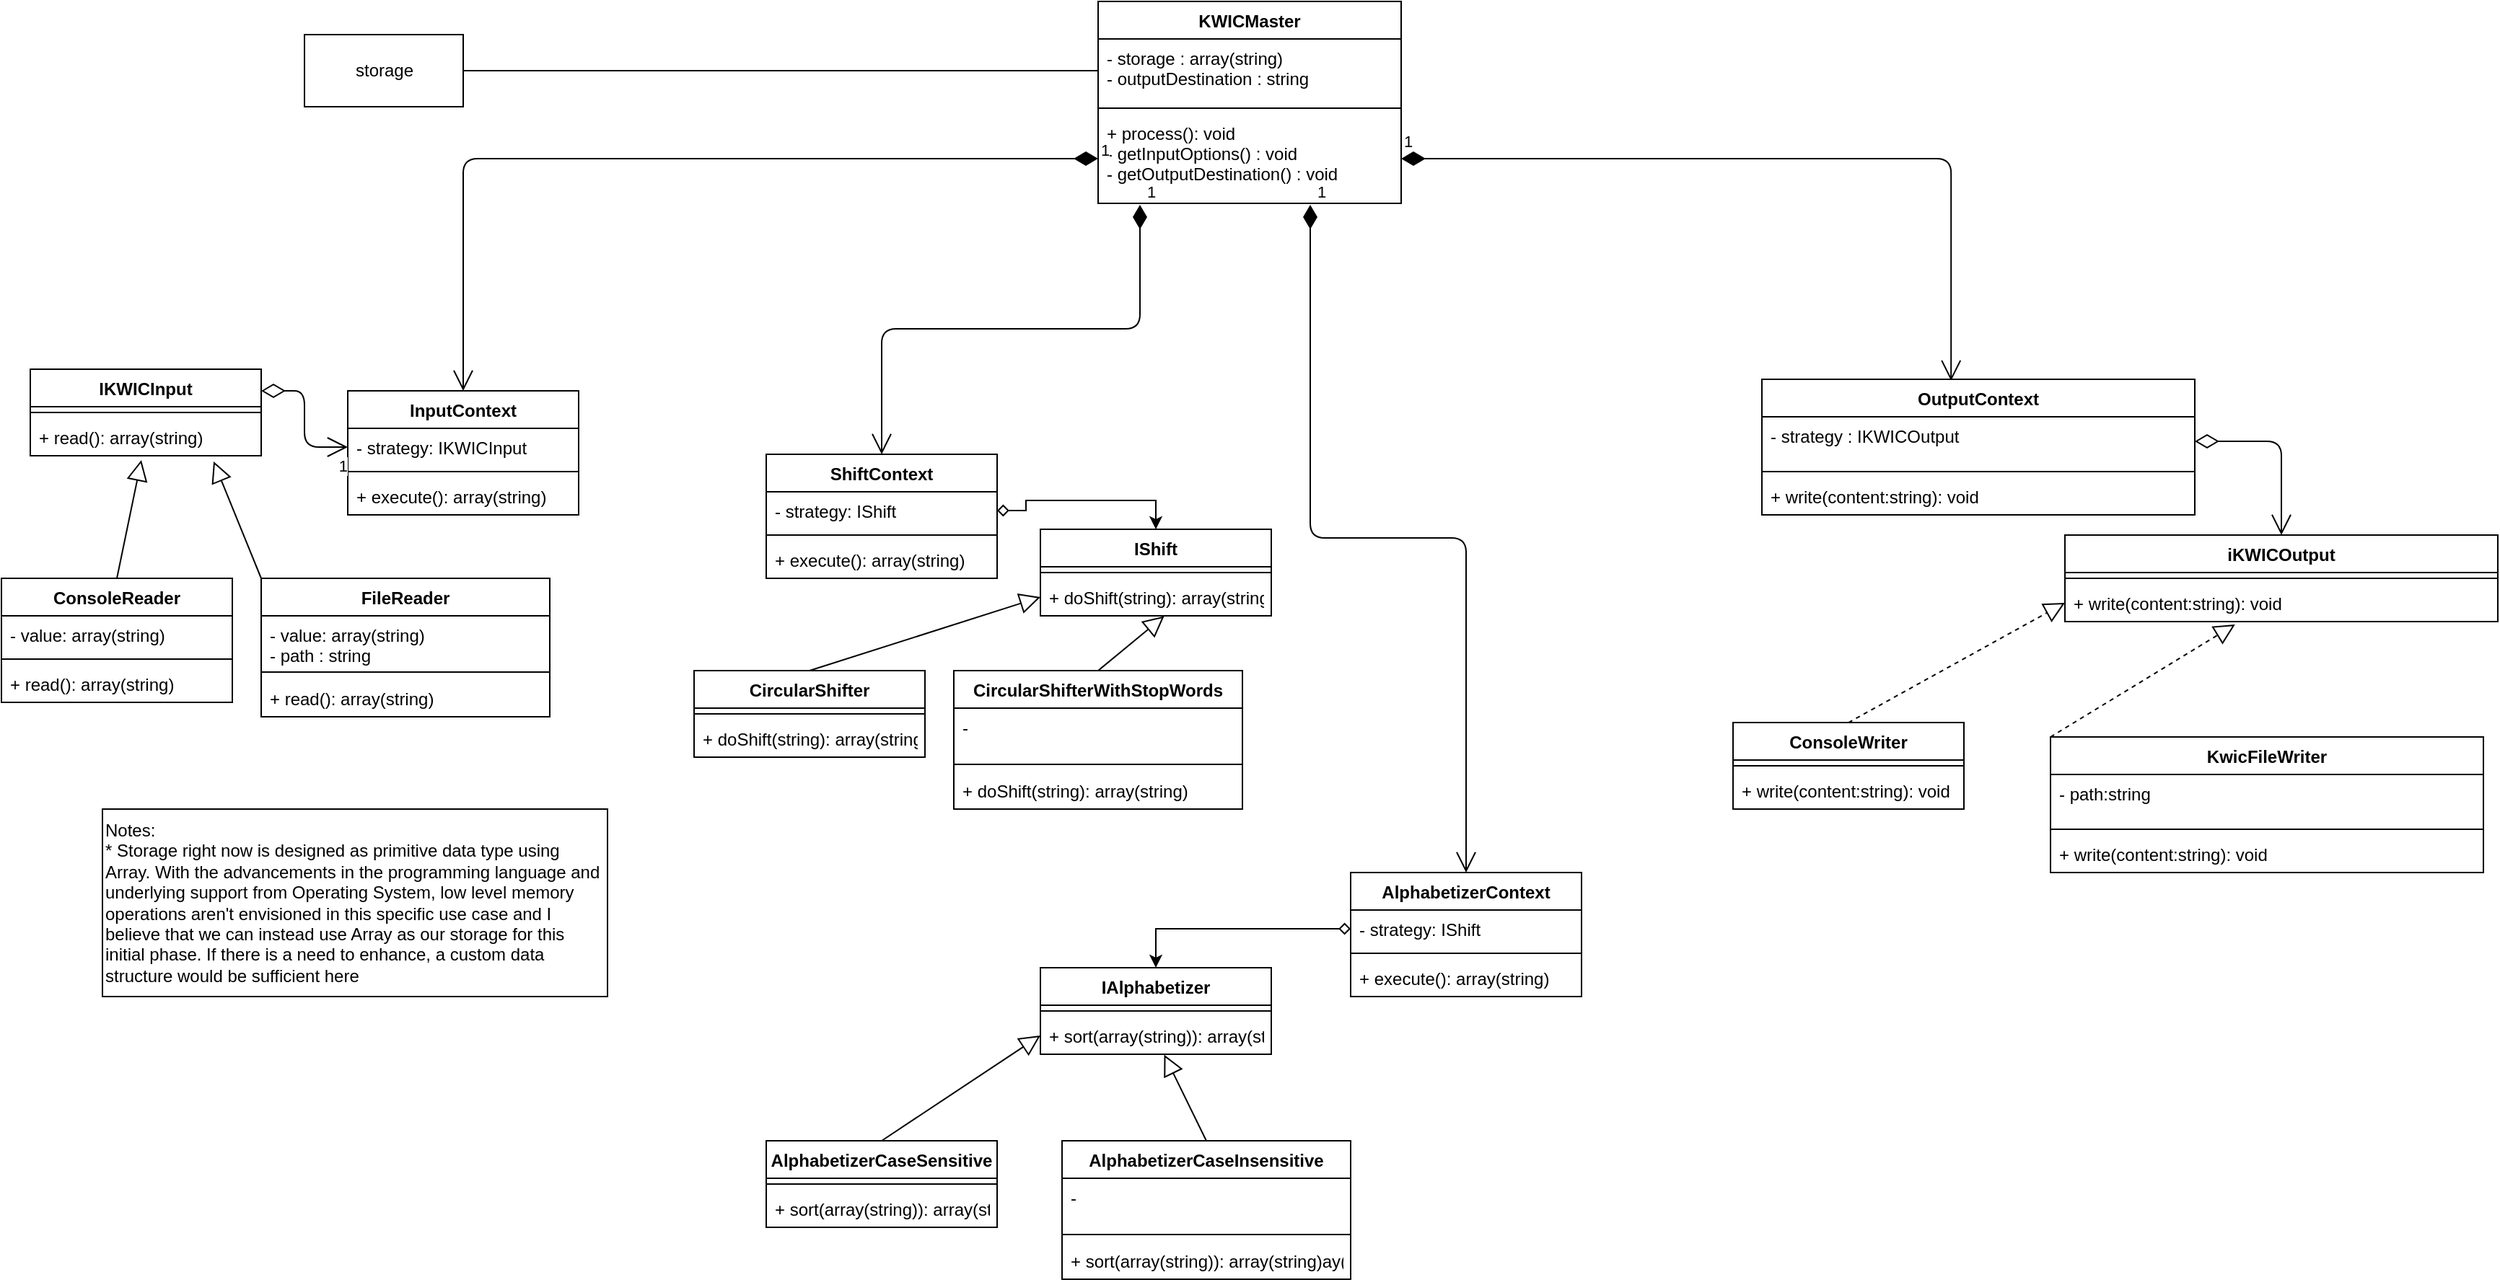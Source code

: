 <mxfile version="14.2.9" type="github">
  <diagram name="Page-1" id="929967ad-93f9-6ef4-fab6-5d389245f69c">
    <mxGraphModel dx="1409" dy="729" grid="1" gridSize="10" guides="1" tooltips="1" connect="1" arrows="1" fold="1" page="1" pageScale="1.5" pageWidth="1169" pageHeight="826" background="none" math="0" shadow="0">
      <root>
        <mxCell id="0" style=";html=1;" />
        <mxCell id="1" style=";html=1;" parent="0" />
        <mxCell id="phy_oIgyeEhYIAaXvfVB-1" value="KWICMaster" style="swimlane;fontStyle=1;align=center;verticalAlign=top;childLayout=stackLayout;horizontal=1;startSize=26;horizontalStack=0;resizeParent=1;resizeParentMax=0;resizeLast=0;collapsible=1;marginBottom=0;" parent="1" vertex="1">
          <mxGeometry x="770" y="170" width="210" height="140" as="geometry" />
        </mxCell>
        <mxCell id="phy_oIgyeEhYIAaXvfVB-2" value="- storage : array(string)&#xa;- outputDestination : string&#xa;" style="text;strokeColor=none;fillColor=none;align=left;verticalAlign=top;spacingLeft=4;spacingRight=4;overflow=hidden;rotatable=0;points=[[0,0.5],[1,0.5]];portConstraint=eastwest;" parent="phy_oIgyeEhYIAaXvfVB-1" vertex="1">
          <mxGeometry y="26" width="210" height="44" as="geometry" />
        </mxCell>
        <mxCell id="phy_oIgyeEhYIAaXvfVB-3" value="" style="line;strokeWidth=1;fillColor=none;align=left;verticalAlign=middle;spacingTop=-1;spacingLeft=3;spacingRight=3;rotatable=0;labelPosition=right;points=[];portConstraint=eastwest;" parent="phy_oIgyeEhYIAaXvfVB-1" vertex="1">
          <mxGeometry y="70" width="210" height="8" as="geometry" />
        </mxCell>
        <mxCell id="phy_oIgyeEhYIAaXvfVB-4" value="+ process(): void&#xa;- getInputOptions() : void&#xa;- getOutputDestination() : void" style="text;strokeColor=none;fillColor=none;align=left;verticalAlign=top;spacingLeft=4;spacingRight=4;overflow=hidden;rotatable=0;points=[[0,0.5],[1,0.5]];portConstraint=eastwest;" parent="phy_oIgyeEhYIAaXvfVB-1" vertex="1">
          <mxGeometry y="78" width="210" height="62" as="geometry" />
        </mxCell>
        <mxCell id="phy_oIgyeEhYIAaXvfVB-5" value="ConsoleReader" style="swimlane;fontStyle=1;align=center;verticalAlign=top;childLayout=stackLayout;horizontal=1;startSize=26;horizontalStack=0;resizeParent=1;resizeParentMax=0;resizeLast=0;collapsible=1;marginBottom=0;" parent="1" vertex="1">
          <mxGeometry x="10" y="570" width="160" height="86" as="geometry" />
        </mxCell>
        <mxCell id="phy_oIgyeEhYIAaXvfVB-6" value="- value: array(string)" style="text;strokeColor=none;fillColor=none;align=left;verticalAlign=top;spacingLeft=4;spacingRight=4;overflow=hidden;rotatable=0;points=[[0,0.5],[1,0.5]];portConstraint=eastwest;" parent="phy_oIgyeEhYIAaXvfVB-5" vertex="1">
          <mxGeometry y="26" width="160" height="26" as="geometry" />
        </mxCell>
        <mxCell id="phy_oIgyeEhYIAaXvfVB-7" value="" style="line;strokeWidth=1;fillColor=none;align=left;verticalAlign=middle;spacingTop=-1;spacingLeft=3;spacingRight=3;rotatable=0;labelPosition=right;points=[];portConstraint=eastwest;" parent="phy_oIgyeEhYIAaXvfVB-5" vertex="1">
          <mxGeometry y="52" width="160" height="8" as="geometry" />
        </mxCell>
        <mxCell id="phy_oIgyeEhYIAaXvfVB-8" value="+ read(): array(string)" style="text;strokeColor=none;fillColor=none;align=left;verticalAlign=top;spacingLeft=4;spacingRight=4;overflow=hidden;rotatable=0;points=[[0,0.5],[1,0.5]];portConstraint=eastwest;" parent="phy_oIgyeEhYIAaXvfVB-5" vertex="1">
          <mxGeometry y="60" width="160" height="26" as="geometry" />
        </mxCell>
        <mxCell id="phy_oIgyeEhYIAaXvfVB-11" value="FileReader" style="swimlane;fontStyle=1;align=center;verticalAlign=top;childLayout=stackLayout;horizontal=1;startSize=26;horizontalStack=0;resizeParent=1;resizeParentMax=0;resizeLast=0;collapsible=1;marginBottom=0;" parent="1" vertex="1">
          <mxGeometry x="190" y="570" width="200" height="96" as="geometry" />
        </mxCell>
        <mxCell id="phy_oIgyeEhYIAaXvfVB-12" value="- value: array(string)&#xa;- path : string" style="text;strokeColor=none;fillColor=none;align=left;verticalAlign=top;spacingLeft=4;spacingRight=4;overflow=hidden;rotatable=0;points=[[0,0.5],[1,0.5]];portConstraint=eastwest;" parent="phy_oIgyeEhYIAaXvfVB-11" vertex="1">
          <mxGeometry y="26" width="200" height="34" as="geometry" />
        </mxCell>
        <mxCell id="phy_oIgyeEhYIAaXvfVB-13" value="" style="line;strokeWidth=1;fillColor=none;align=left;verticalAlign=middle;spacingTop=-1;spacingLeft=3;spacingRight=3;rotatable=0;labelPosition=right;points=[];portConstraint=eastwest;" parent="phy_oIgyeEhYIAaXvfVB-11" vertex="1">
          <mxGeometry y="60" width="200" height="10" as="geometry" />
        </mxCell>
        <mxCell id="phy_oIgyeEhYIAaXvfVB-14" value="+ read(): array(string)" style="text;strokeColor=none;fillColor=none;align=left;verticalAlign=top;spacingLeft=4;spacingRight=4;overflow=hidden;rotatable=0;points=[[0,0.5],[1,0.5]];portConstraint=eastwest;" parent="phy_oIgyeEhYIAaXvfVB-11" vertex="1">
          <mxGeometry y="70" width="200" height="26" as="geometry" />
        </mxCell>
        <mxCell id="phy_oIgyeEhYIAaXvfVB-15" value="ConsoleWriter" style="swimlane;fontStyle=1;align=center;verticalAlign=top;childLayout=stackLayout;horizontal=1;startSize=26;horizontalStack=0;resizeParent=1;resizeParentMax=0;resizeLast=0;collapsible=1;marginBottom=0;" parent="1" vertex="1">
          <mxGeometry x="1210" y="670" width="160" height="60" as="geometry" />
        </mxCell>
        <mxCell id="phy_oIgyeEhYIAaXvfVB-17" value="" style="line;strokeWidth=1;fillColor=none;align=left;verticalAlign=middle;spacingTop=-1;spacingLeft=3;spacingRight=3;rotatable=0;labelPosition=right;points=[];portConstraint=eastwest;" parent="phy_oIgyeEhYIAaXvfVB-15" vertex="1">
          <mxGeometry y="26" width="160" height="8" as="geometry" />
        </mxCell>
        <mxCell id="phy_oIgyeEhYIAaXvfVB-18" value="+ write(content:string): void" style="text;strokeColor=none;fillColor=none;align=left;verticalAlign=top;spacingLeft=4;spacingRight=4;overflow=hidden;rotatable=0;points=[[0,0.5],[1,0.5]];portConstraint=eastwest;" parent="phy_oIgyeEhYIAaXvfVB-15" vertex="1">
          <mxGeometry y="34" width="160" height="26" as="geometry" />
        </mxCell>
        <mxCell id="phy_oIgyeEhYIAaXvfVB-19" value="KwicFileWriter" style="swimlane;fontStyle=1;align=center;verticalAlign=top;childLayout=stackLayout;horizontal=1;startSize=26;horizontalStack=0;resizeParent=1;resizeParentMax=0;resizeLast=0;collapsible=1;marginBottom=0;" parent="1" vertex="1">
          <mxGeometry x="1430" y="680" width="300" height="94" as="geometry" />
        </mxCell>
        <mxCell id="phy_oIgyeEhYIAaXvfVB-20" value="- path:string" style="text;strokeColor=none;fillColor=none;align=left;verticalAlign=top;spacingLeft=4;spacingRight=4;overflow=hidden;rotatable=0;points=[[0,0.5],[1,0.5]];portConstraint=eastwest;" parent="phy_oIgyeEhYIAaXvfVB-19" vertex="1">
          <mxGeometry y="26" width="300" height="34" as="geometry" />
        </mxCell>
        <mxCell id="phy_oIgyeEhYIAaXvfVB-21" value="" style="line;strokeWidth=1;fillColor=none;align=left;verticalAlign=middle;spacingTop=-1;spacingLeft=3;spacingRight=3;rotatable=0;labelPosition=right;points=[];portConstraint=eastwest;" parent="phy_oIgyeEhYIAaXvfVB-19" vertex="1">
          <mxGeometry y="60" width="300" height="8" as="geometry" />
        </mxCell>
        <mxCell id="phy_oIgyeEhYIAaXvfVB-22" value="+ write(content:string): void" style="text;strokeColor=none;fillColor=none;align=left;verticalAlign=top;spacingLeft=4;spacingRight=4;overflow=hidden;rotatable=0;points=[[0,0.5],[1,0.5]];portConstraint=eastwest;" parent="phy_oIgyeEhYIAaXvfVB-19" vertex="1">
          <mxGeometry y="68" width="300" height="26" as="geometry" />
        </mxCell>
        <mxCell id="phy_oIgyeEhYIAaXvfVB-32" value="" style="endArrow=block;endFill=0;endSize=12;html=1;exitX=0.5;exitY=0;exitDx=0;exitDy=0;entryX=0.481;entryY=1.115;entryDx=0;entryDy=0;entryPerimeter=0;" parent="1" source="phy_oIgyeEhYIAaXvfVB-5" target="8xvTotdAk9lfw0vqoSSg-4" edge="1">
          <mxGeometry width="160" relative="1" as="geometry">
            <mxPoint x="500" y="520" as="sourcePoint" />
            <mxPoint x="250" y="490" as="targetPoint" />
          </mxGeometry>
        </mxCell>
        <mxCell id="phy_oIgyeEhYIAaXvfVB-33" value="" style="endArrow=block;endFill=0;endSize=12;html=1;exitX=0;exitY=0;exitDx=0;exitDy=0;entryX=0.794;entryY=1.154;entryDx=0;entryDy=0;entryPerimeter=0;" parent="1" source="phy_oIgyeEhYIAaXvfVB-11" target="8xvTotdAk9lfw0vqoSSg-4" edge="1">
          <mxGeometry width="160" relative="1" as="geometry">
            <mxPoint x="150" y="587" as="sourcePoint" />
            <mxPoint x="430" y="490" as="targetPoint" />
          </mxGeometry>
        </mxCell>
        <mxCell id="phy_oIgyeEhYIAaXvfVB-34" value="" style="endArrow=block;dashed=1;endFill=0;endSize=12;html=1;exitX=0.5;exitY=0;exitDx=0;exitDy=0;entryX=0;entryY=0.5;entryDx=0;entryDy=0;" parent="1" source="phy_oIgyeEhYIAaXvfVB-15" target="8xvTotdAk9lfw0vqoSSg-25" edge="1">
          <mxGeometry width="160" relative="1" as="geometry">
            <mxPoint x="1310" y="557" as="sourcePoint" />
            <mxPoint x="1490" y="603" as="targetPoint" />
          </mxGeometry>
        </mxCell>
        <mxCell id="phy_oIgyeEhYIAaXvfVB-35" value="" style="endArrow=block;dashed=1;endFill=0;endSize=12;html=1;exitX=0;exitY=0;exitDx=0;exitDy=0;entryX=0.393;entryY=1.077;entryDx=0;entryDy=0;entryPerimeter=0;" parent="1" source="phy_oIgyeEhYIAaXvfVB-19" target="8xvTotdAk9lfw0vqoSSg-25" edge="1">
          <mxGeometry width="160" relative="1" as="geometry">
            <mxPoint x="1360" y="577" as="sourcePoint" />
            <mxPoint x="1650" y="603" as="targetPoint" />
          </mxGeometry>
        </mxCell>
        <mxCell id="phy_oIgyeEhYIAaXvfVB-52" value="storage" style="html=1;" parent="1" vertex="1">
          <mxGeometry x="220" y="193" width="110" height="50" as="geometry" />
        </mxCell>
        <mxCell id="phy_oIgyeEhYIAaXvfVB-53" value="" style="endArrow=none;html=1;edgeStyle=orthogonalEdgeStyle;entryX=0;entryY=0.5;entryDx=0;entryDy=0;exitX=1;exitY=0.5;exitDx=0;exitDy=0;" parent="1" source="phy_oIgyeEhYIAaXvfVB-52" target="phy_oIgyeEhYIAaXvfVB-2" edge="1">
          <mxGeometry relative="1" as="geometry">
            <mxPoint x="340" y="220" as="sourcePoint" />
            <mxPoint x="500" y="220" as="targetPoint" />
          </mxGeometry>
        </mxCell>
        <mxCell id="3jCtUMYixhxMc4JCGIBf-1" value="Notes:&amp;nbsp;&lt;br&gt;* Storage right now is designed as primitive data type using Array. With the advancements in the programming language and underlying support from Operating System, low level memory operations aren&#39;t envisioned in this specific use case and I believe that we can instead use Array as our storage for this initial phase. If there is a need to enhance, a custom data structure would be sufficient here&amp;nbsp;" style="rounded=0;whiteSpace=wrap;html=1;align=left;" parent="1" vertex="1">
          <mxGeometry x="80" y="730" width="350" height="130" as="geometry" />
        </mxCell>
        <mxCell id="3jCtUMYixhxMc4JCGIBf-11" value="1" style="endArrow=open;html=1;endSize=12;startArrow=diamondThin;startSize=14;startFill=1;edgeStyle=orthogonalEdgeStyle;align=left;verticalAlign=bottom;exitX=0;exitY=0.5;exitDx=0;exitDy=0;entryX=0.5;entryY=0;entryDx=0;entryDy=0;" parent="1" source="phy_oIgyeEhYIAaXvfVB-4" target="8xvTotdAk9lfw0vqoSSg-8" edge="1">
          <mxGeometry x="-1" y="3" relative="1" as="geometry">
            <mxPoint x="680" y="340" as="sourcePoint" />
            <mxPoint x="340" y="440" as="targetPoint" />
          </mxGeometry>
        </mxCell>
        <mxCell id="3jCtUMYixhxMc4JCGIBf-12" value="1" style="endArrow=open;html=1;endSize=12;startArrow=diamondThin;startSize=14;startFill=1;edgeStyle=orthogonalEdgeStyle;align=left;verticalAlign=bottom;exitX=0.138;exitY=1.016;exitDx=0;exitDy=0;exitPerimeter=0;entryX=0.5;entryY=0;entryDx=0;entryDy=0;" parent="1" source="phy_oIgyeEhYIAaXvfVB-4" edge="1" target="8xvTotdAk9lfw0vqoSSg-26">
          <mxGeometry x="-1" y="3" relative="1" as="geometry">
            <mxPoint x="780" y="289" as="sourcePoint" />
            <mxPoint x="670" y="470" as="targetPoint" />
          </mxGeometry>
        </mxCell>
        <mxCell id="3jCtUMYixhxMc4JCGIBf-13" value="1" style="endArrow=open;html=1;endSize=12;startArrow=diamondThin;startSize=14;startFill=1;edgeStyle=orthogonalEdgeStyle;align=left;verticalAlign=bottom;exitX=0.7;exitY=1.016;exitDx=0;exitDy=0;exitPerimeter=0;entryX=0.5;entryY=0;entryDx=0;entryDy=0;" parent="1" source="phy_oIgyeEhYIAaXvfVB-4" target="8xvTotdAk9lfw0vqoSSg-45" edge="1">
          <mxGeometry x="-1" y="3" relative="1" as="geometry">
            <mxPoint x="808.98" y="320.992" as="sourcePoint" />
            <mxPoint x="1025" y="770" as="targetPoint" />
          </mxGeometry>
        </mxCell>
        <mxCell id="3jCtUMYixhxMc4JCGIBf-14" value="1" style="endArrow=open;html=1;endSize=12;startArrow=diamondThin;startSize=14;startFill=1;edgeStyle=orthogonalEdgeStyle;align=left;verticalAlign=bottom;exitX=1;exitY=0.5;exitDx=0;exitDy=0;entryX=0.437;entryY=0.011;entryDx=0;entryDy=0;entryPerimeter=0;" parent="1" source="phy_oIgyeEhYIAaXvfVB-4" target="8xvTotdAk9lfw0vqoSSg-16" edge="1">
          <mxGeometry x="-1" y="3" relative="1" as="geometry">
            <mxPoint x="927" y="320.992" as="sourcePoint" />
            <mxPoint x="1035" y="613" as="targetPoint" />
          </mxGeometry>
        </mxCell>
        <mxCell id="8xvTotdAk9lfw0vqoSSg-1" value="IKWICInput" style="swimlane;fontStyle=1;align=center;verticalAlign=top;childLayout=stackLayout;horizontal=1;startSize=26;horizontalStack=0;resizeParent=1;resizeParentMax=0;resizeLast=0;collapsible=1;marginBottom=0;" vertex="1" parent="1">
          <mxGeometry x="30" y="425" width="160" height="60" as="geometry" />
        </mxCell>
        <mxCell id="8xvTotdAk9lfw0vqoSSg-3" value="" style="line;strokeWidth=1;fillColor=none;align=left;verticalAlign=middle;spacingTop=-1;spacingLeft=3;spacingRight=3;rotatable=0;labelPosition=right;points=[];portConstraint=eastwest;" vertex="1" parent="8xvTotdAk9lfw0vqoSSg-1">
          <mxGeometry y="26" width="160" height="8" as="geometry" />
        </mxCell>
        <mxCell id="8xvTotdAk9lfw0vqoSSg-4" value="+ read(): array(string)" style="text;strokeColor=none;fillColor=none;align=left;verticalAlign=top;spacingLeft=4;spacingRight=4;overflow=hidden;rotatable=0;points=[[0,0.5],[1,0.5]];portConstraint=eastwest;" vertex="1" parent="8xvTotdAk9lfw0vqoSSg-1">
          <mxGeometry y="34" width="160" height="26" as="geometry" />
        </mxCell>
        <mxCell id="8xvTotdAk9lfw0vqoSSg-8" value="InputContext" style="swimlane;fontStyle=1;align=center;verticalAlign=top;childLayout=stackLayout;horizontal=1;startSize=26;horizontalStack=0;resizeParent=1;resizeParentMax=0;resizeLast=0;collapsible=1;marginBottom=0;" vertex="1" parent="1">
          <mxGeometry x="250" y="440" width="160" height="86" as="geometry" />
        </mxCell>
        <mxCell id="8xvTotdAk9lfw0vqoSSg-9" value="- strategy: IKWICInput" style="text;strokeColor=none;fillColor=none;align=left;verticalAlign=top;spacingLeft=4;spacingRight=4;overflow=hidden;rotatable=0;points=[[0,0.5],[1,0.5]];portConstraint=eastwest;" vertex="1" parent="8xvTotdAk9lfw0vqoSSg-8">
          <mxGeometry y="26" width="160" height="26" as="geometry" />
        </mxCell>
        <mxCell id="8xvTotdAk9lfw0vqoSSg-10" value="" style="line;strokeWidth=1;fillColor=none;align=left;verticalAlign=middle;spacingTop=-1;spacingLeft=3;spacingRight=3;rotatable=0;labelPosition=right;points=[];portConstraint=eastwest;" vertex="1" parent="8xvTotdAk9lfw0vqoSSg-8">
          <mxGeometry y="52" width="160" height="8" as="geometry" />
        </mxCell>
        <mxCell id="8xvTotdAk9lfw0vqoSSg-11" value="+ execute(): array(string)" style="text;strokeColor=none;fillColor=none;align=left;verticalAlign=top;spacingLeft=4;spacingRight=4;overflow=hidden;rotatable=0;points=[[0,0.5],[1,0.5]];portConstraint=eastwest;" vertex="1" parent="8xvTotdAk9lfw0vqoSSg-8">
          <mxGeometry y="60" width="160" height="26" as="geometry" />
        </mxCell>
        <mxCell id="8xvTotdAk9lfw0vqoSSg-12" value="" style="endArrow=open;html=1;endSize=12;startArrow=diamondThin;startSize=14;startFill=0;edgeStyle=orthogonalEdgeStyle;exitX=1;exitY=0.25;exitDx=0;exitDy=0;entryX=0;entryY=0.5;entryDx=0;entryDy=0;" edge="1" parent="1" source="8xvTotdAk9lfw0vqoSSg-1" target="8xvTotdAk9lfw0vqoSSg-9">
          <mxGeometry relative="1" as="geometry">
            <mxPoint x="370" y="570" as="sourcePoint" />
            <mxPoint x="530" y="570" as="targetPoint" />
          </mxGeometry>
        </mxCell>
        <mxCell id="8xvTotdAk9lfw0vqoSSg-14" value="1" style="edgeLabel;resizable=0;html=1;align=right;verticalAlign=top;" connectable="0" vertex="1" parent="8xvTotdAk9lfw0vqoSSg-12">
          <mxGeometry x="1" relative="1" as="geometry" />
        </mxCell>
        <mxCell id="8xvTotdAk9lfw0vqoSSg-16" value="OutputContext" style="swimlane;fontStyle=1;align=center;verticalAlign=top;childLayout=stackLayout;horizontal=1;startSize=26;horizontalStack=0;resizeParent=1;resizeParentMax=0;resizeLast=0;collapsible=1;marginBottom=0;" vertex="1" parent="1">
          <mxGeometry x="1230" y="432" width="300" height="94" as="geometry" />
        </mxCell>
        <mxCell id="8xvTotdAk9lfw0vqoSSg-17" value="- strategy : IKWICOutput" style="text;strokeColor=none;fillColor=none;align=left;verticalAlign=top;spacingLeft=4;spacingRight=4;overflow=hidden;rotatable=0;points=[[0,0.5],[1,0.5]];portConstraint=eastwest;" vertex="1" parent="8xvTotdAk9lfw0vqoSSg-16">
          <mxGeometry y="26" width="300" height="34" as="geometry" />
        </mxCell>
        <mxCell id="8xvTotdAk9lfw0vqoSSg-18" value="" style="line;strokeWidth=1;fillColor=none;align=left;verticalAlign=middle;spacingTop=-1;spacingLeft=3;spacingRight=3;rotatable=0;labelPosition=right;points=[];portConstraint=eastwest;" vertex="1" parent="8xvTotdAk9lfw0vqoSSg-16">
          <mxGeometry y="60" width="300" height="8" as="geometry" />
        </mxCell>
        <mxCell id="8xvTotdAk9lfw0vqoSSg-19" value="+ write(content:string): void" style="text;strokeColor=none;fillColor=none;align=left;verticalAlign=top;spacingLeft=4;spacingRight=4;overflow=hidden;rotatable=0;points=[[0,0.5],[1,0.5]];portConstraint=eastwest;" vertex="1" parent="8xvTotdAk9lfw0vqoSSg-16">
          <mxGeometry y="68" width="300" height="26" as="geometry" />
        </mxCell>
        <mxCell id="8xvTotdAk9lfw0vqoSSg-20" value="" style="endArrow=open;html=1;endSize=12;startArrow=diamondThin;startSize=14;startFill=0;edgeStyle=orthogonalEdgeStyle;exitX=1;exitY=0.5;exitDx=0;exitDy=0;entryX=0.5;entryY=0;entryDx=0;entryDy=0;" edge="1" parent="1" source="8xvTotdAk9lfw0vqoSSg-17" target="8xvTotdAk9lfw0vqoSSg-22">
          <mxGeometry relative="1" as="geometry">
            <mxPoint x="1530" y="485" as="sourcePoint" />
            <mxPoint x="1570" y="553" as="targetPoint" />
          </mxGeometry>
        </mxCell>
        <mxCell id="8xvTotdAk9lfw0vqoSSg-21" value="1" style="edgeLabel;resizable=0;html=1;align=right;verticalAlign=top;" connectable="0" vertex="1" parent="8xvTotdAk9lfw0vqoSSg-20">
          <mxGeometry x="1" relative="1" as="geometry" />
        </mxCell>
        <mxCell id="8xvTotdAk9lfw0vqoSSg-22" value="iKWICOutput" style="swimlane;fontStyle=1;align=center;verticalAlign=top;childLayout=stackLayout;horizontal=1;startSize=26;horizontalStack=0;resizeParent=1;resizeParentMax=0;resizeLast=0;collapsible=1;marginBottom=0;" vertex="1" parent="1">
          <mxGeometry x="1440" y="540" width="300" height="60" as="geometry" />
        </mxCell>
        <mxCell id="8xvTotdAk9lfw0vqoSSg-24" value="" style="line;strokeWidth=1;fillColor=none;align=left;verticalAlign=middle;spacingTop=-1;spacingLeft=3;spacingRight=3;rotatable=0;labelPosition=right;points=[];portConstraint=eastwest;" vertex="1" parent="8xvTotdAk9lfw0vqoSSg-22">
          <mxGeometry y="26" width="300" height="8" as="geometry" />
        </mxCell>
        <mxCell id="8xvTotdAk9lfw0vqoSSg-25" value="+ write(content:string): void" style="text;strokeColor=none;fillColor=none;align=left;verticalAlign=top;spacingLeft=4;spacingRight=4;overflow=hidden;rotatable=0;points=[[0,0.5],[1,0.5]];portConstraint=eastwest;" vertex="1" parent="8xvTotdAk9lfw0vqoSSg-22">
          <mxGeometry y="34" width="300" height="26" as="geometry" />
        </mxCell>
        <mxCell id="8xvTotdAk9lfw0vqoSSg-26" value="ShiftContext" style="swimlane;fontStyle=1;align=center;verticalAlign=top;childLayout=stackLayout;horizontal=1;startSize=26;horizontalStack=0;resizeParent=1;resizeParentMax=0;resizeLast=0;collapsible=1;marginBottom=0;" vertex="1" parent="1">
          <mxGeometry x="540" y="484" width="160" height="86" as="geometry" />
        </mxCell>
        <mxCell id="8xvTotdAk9lfw0vqoSSg-27" value="- strategy: IShift" style="text;strokeColor=none;fillColor=none;align=left;verticalAlign=top;spacingLeft=4;spacingRight=4;overflow=hidden;rotatable=0;points=[[0,0.5],[1,0.5]];portConstraint=eastwest;" vertex="1" parent="8xvTotdAk9lfw0vqoSSg-26">
          <mxGeometry y="26" width="160" height="26" as="geometry" />
        </mxCell>
        <mxCell id="8xvTotdAk9lfw0vqoSSg-28" value="" style="line;strokeWidth=1;fillColor=none;align=left;verticalAlign=middle;spacingTop=-1;spacingLeft=3;spacingRight=3;rotatable=0;labelPosition=right;points=[];portConstraint=eastwest;" vertex="1" parent="8xvTotdAk9lfw0vqoSSg-26">
          <mxGeometry y="52" width="160" height="8" as="geometry" />
        </mxCell>
        <mxCell id="8xvTotdAk9lfw0vqoSSg-29" value="+ execute(): array(string)" style="text;strokeColor=none;fillColor=none;align=left;verticalAlign=top;spacingLeft=4;spacingRight=4;overflow=hidden;rotatable=0;points=[[0,0.5],[1,0.5]];portConstraint=eastwest;" vertex="1" parent="8xvTotdAk9lfw0vqoSSg-26">
          <mxGeometry y="60" width="160" height="26" as="geometry" />
        </mxCell>
        <mxCell id="8xvTotdAk9lfw0vqoSSg-30" value="IShift" style="swimlane;fontStyle=1;align=center;verticalAlign=top;childLayout=stackLayout;horizontal=1;startSize=26;horizontalStack=0;resizeParent=1;resizeParentMax=0;resizeLast=0;collapsible=1;marginBottom=0;" vertex="1" parent="1">
          <mxGeometry x="730" y="536" width="160" height="60" as="geometry" />
        </mxCell>
        <mxCell id="8xvTotdAk9lfw0vqoSSg-31" value="" style="line;strokeWidth=1;fillColor=none;align=left;verticalAlign=middle;spacingTop=-1;spacingLeft=3;spacingRight=3;rotatable=0;labelPosition=right;points=[];portConstraint=eastwest;" vertex="1" parent="8xvTotdAk9lfw0vqoSSg-30">
          <mxGeometry y="26" width="160" height="8" as="geometry" />
        </mxCell>
        <mxCell id="8xvTotdAk9lfw0vqoSSg-32" value="+ doShift(string): array(string)" style="text;strokeColor=none;fillColor=none;align=left;verticalAlign=top;spacingLeft=4;spacingRight=4;overflow=hidden;rotatable=0;points=[[0,0.5],[1,0.5]];portConstraint=eastwest;" vertex="1" parent="8xvTotdAk9lfw0vqoSSg-30">
          <mxGeometry y="34" width="160" height="26" as="geometry" />
        </mxCell>
        <mxCell id="8xvTotdAk9lfw0vqoSSg-34" style="edgeStyle=orthogonalEdgeStyle;rounded=0;orthogonalLoop=1;jettySize=auto;html=1;entryX=0.5;entryY=0;entryDx=0;entryDy=0;startArrow=diamond;startFill=0;" edge="1" parent="1" source="8xvTotdAk9lfw0vqoSSg-27" target="8xvTotdAk9lfw0vqoSSg-30">
          <mxGeometry relative="1" as="geometry" />
        </mxCell>
        <mxCell id="8xvTotdAk9lfw0vqoSSg-35" value="CircularShifter" style="swimlane;fontStyle=1;align=center;verticalAlign=top;childLayout=stackLayout;horizontal=1;startSize=26;horizontalStack=0;resizeParent=1;resizeParentMax=0;resizeLast=0;collapsible=1;marginBottom=0;" vertex="1" parent="1">
          <mxGeometry x="490" y="634" width="160" height="60" as="geometry" />
        </mxCell>
        <mxCell id="8xvTotdAk9lfw0vqoSSg-37" value="" style="line;strokeWidth=1;fillColor=none;align=left;verticalAlign=middle;spacingTop=-1;spacingLeft=3;spacingRight=3;rotatable=0;labelPosition=right;points=[];portConstraint=eastwest;" vertex="1" parent="8xvTotdAk9lfw0vqoSSg-35">
          <mxGeometry y="26" width="160" height="8" as="geometry" />
        </mxCell>
        <mxCell id="8xvTotdAk9lfw0vqoSSg-38" value="+ doShift(string): array(string)" style="text;strokeColor=none;fillColor=none;align=left;verticalAlign=top;spacingLeft=4;spacingRight=4;overflow=hidden;rotatable=0;points=[[0,0.5],[1,0.5]];portConstraint=eastwest;" vertex="1" parent="8xvTotdAk9lfw0vqoSSg-35">
          <mxGeometry y="34" width="160" height="26" as="geometry" />
        </mxCell>
        <mxCell id="8xvTotdAk9lfw0vqoSSg-39" value="CircularShifterWithStopWords" style="swimlane;fontStyle=1;align=center;verticalAlign=top;childLayout=stackLayout;horizontal=1;startSize=26;horizontalStack=0;resizeParent=1;resizeParentMax=0;resizeLast=0;collapsible=1;marginBottom=0;" vertex="1" parent="1">
          <mxGeometry x="670" y="634" width="200" height="96" as="geometry" />
        </mxCell>
        <mxCell id="8xvTotdAk9lfw0vqoSSg-40" value="- " style="text;strokeColor=none;fillColor=none;align=left;verticalAlign=top;spacingLeft=4;spacingRight=4;overflow=hidden;rotatable=0;points=[[0,0.5],[1,0.5]];portConstraint=eastwest;" vertex="1" parent="8xvTotdAk9lfw0vqoSSg-39">
          <mxGeometry y="26" width="200" height="34" as="geometry" />
        </mxCell>
        <mxCell id="8xvTotdAk9lfw0vqoSSg-41" value="" style="line;strokeWidth=1;fillColor=none;align=left;verticalAlign=middle;spacingTop=-1;spacingLeft=3;spacingRight=3;rotatable=0;labelPosition=right;points=[];portConstraint=eastwest;" vertex="1" parent="8xvTotdAk9lfw0vqoSSg-39">
          <mxGeometry y="60" width="200" height="10" as="geometry" />
        </mxCell>
        <mxCell id="8xvTotdAk9lfw0vqoSSg-42" value="+ doShift(string): array(string)" style="text;strokeColor=none;fillColor=none;align=left;verticalAlign=top;spacingLeft=4;spacingRight=4;overflow=hidden;rotatable=0;points=[[0,0.5],[1,0.5]];portConstraint=eastwest;" vertex="1" parent="8xvTotdAk9lfw0vqoSSg-39">
          <mxGeometry y="70" width="200" height="26" as="geometry" />
        </mxCell>
        <mxCell id="8xvTotdAk9lfw0vqoSSg-43" value="" style="endArrow=block;endFill=0;endSize=12;html=1;entryX=0;entryY=0.5;entryDx=0;entryDy=0;exitX=0.5;exitY=0;exitDx=0;exitDy=0;" edge="1" parent="1" source="8xvTotdAk9lfw0vqoSSg-35" target="8xvTotdAk9lfw0vqoSSg-32">
          <mxGeometry width="160" relative="1" as="geometry">
            <mxPoint x="560" y="630" as="sourcePoint" />
            <mxPoint x="167.04" y="499.004" as="targetPoint" />
          </mxGeometry>
        </mxCell>
        <mxCell id="8xvTotdAk9lfw0vqoSSg-44" value="" style="endArrow=block;endFill=0;endSize=12;html=1;entryX=0.536;entryY=1.011;entryDx=0;entryDy=0;exitX=0.5;exitY=0;exitDx=0;exitDy=0;entryPerimeter=0;" edge="1" parent="1" source="8xvTotdAk9lfw0vqoSSg-39" target="8xvTotdAk9lfw0vqoSSg-32">
          <mxGeometry width="160" relative="1" as="geometry">
            <mxPoint x="580" y="644" as="sourcePoint" />
            <mxPoint x="727" y="600.0" as="targetPoint" />
          </mxGeometry>
        </mxCell>
        <mxCell id="8xvTotdAk9lfw0vqoSSg-45" value="AlphabetizerContext" style="swimlane;fontStyle=1;align=center;verticalAlign=top;childLayout=stackLayout;horizontal=1;startSize=26;horizontalStack=0;resizeParent=1;resizeParentMax=0;resizeLast=0;collapsible=1;marginBottom=0;" vertex="1" parent="1">
          <mxGeometry x="945" y="774" width="160" height="86" as="geometry" />
        </mxCell>
        <mxCell id="8xvTotdAk9lfw0vqoSSg-46" value="- strategy: IShift" style="text;strokeColor=none;fillColor=none;align=left;verticalAlign=top;spacingLeft=4;spacingRight=4;overflow=hidden;rotatable=0;points=[[0,0.5],[1,0.5]];portConstraint=eastwest;" vertex="1" parent="8xvTotdAk9lfw0vqoSSg-45">
          <mxGeometry y="26" width="160" height="26" as="geometry" />
        </mxCell>
        <mxCell id="8xvTotdAk9lfw0vqoSSg-47" value="" style="line;strokeWidth=1;fillColor=none;align=left;verticalAlign=middle;spacingTop=-1;spacingLeft=3;spacingRight=3;rotatable=0;labelPosition=right;points=[];portConstraint=eastwest;" vertex="1" parent="8xvTotdAk9lfw0vqoSSg-45">
          <mxGeometry y="52" width="160" height="8" as="geometry" />
        </mxCell>
        <mxCell id="8xvTotdAk9lfw0vqoSSg-48" value="+ execute(): array(string)" style="text;strokeColor=none;fillColor=none;align=left;verticalAlign=top;spacingLeft=4;spacingRight=4;overflow=hidden;rotatable=0;points=[[0,0.5],[1,0.5]];portConstraint=eastwest;" vertex="1" parent="8xvTotdAk9lfw0vqoSSg-45">
          <mxGeometry y="60" width="160" height="26" as="geometry" />
        </mxCell>
        <mxCell id="8xvTotdAk9lfw0vqoSSg-49" value="IAlphabetizer" style="swimlane;fontStyle=1;align=center;verticalAlign=top;childLayout=stackLayout;horizontal=1;startSize=26;horizontalStack=0;resizeParent=1;resizeParentMax=0;resizeLast=0;collapsible=1;marginBottom=0;" vertex="1" parent="1">
          <mxGeometry x="730" y="840" width="160" height="60" as="geometry" />
        </mxCell>
        <mxCell id="8xvTotdAk9lfw0vqoSSg-50" value="" style="line;strokeWidth=1;fillColor=none;align=left;verticalAlign=middle;spacingTop=-1;spacingLeft=3;spacingRight=3;rotatable=0;labelPosition=right;points=[];portConstraint=eastwest;" vertex="1" parent="8xvTotdAk9lfw0vqoSSg-49">
          <mxGeometry y="26" width="160" height="8" as="geometry" />
        </mxCell>
        <mxCell id="8xvTotdAk9lfw0vqoSSg-51" value="+ sort(array(string)): array(string)" style="text;strokeColor=none;fillColor=none;align=left;verticalAlign=top;spacingLeft=4;spacingRight=4;overflow=hidden;rotatable=0;points=[[0,0.5],[1,0.5]];portConstraint=eastwest;" vertex="1" parent="8xvTotdAk9lfw0vqoSSg-49">
          <mxGeometry y="34" width="160" height="26" as="geometry" />
        </mxCell>
        <mxCell id="8xvTotdAk9lfw0vqoSSg-52" value="AlphabetizerCaseSensitive" style="swimlane;fontStyle=1;align=center;verticalAlign=top;childLayout=stackLayout;horizontal=1;startSize=26;horizontalStack=0;resizeParent=1;resizeParentMax=0;resizeLast=0;collapsible=1;marginBottom=0;" vertex="1" parent="1">
          <mxGeometry x="540" y="960" width="160" height="60" as="geometry" />
        </mxCell>
        <mxCell id="8xvTotdAk9lfw0vqoSSg-53" value="" style="line;strokeWidth=1;fillColor=none;align=left;verticalAlign=middle;spacingTop=-1;spacingLeft=3;spacingRight=3;rotatable=0;labelPosition=right;points=[];portConstraint=eastwest;" vertex="1" parent="8xvTotdAk9lfw0vqoSSg-52">
          <mxGeometry y="26" width="160" height="8" as="geometry" />
        </mxCell>
        <mxCell id="8xvTotdAk9lfw0vqoSSg-54" value="+ sort(array(string)): array(string)" style="text;strokeColor=none;fillColor=none;align=left;verticalAlign=top;spacingLeft=4;spacingRight=4;overflow=hidden;rotatable=0;points=[[0,0.5],[1,0.5]];portConstraint=eastwest;" vertex="1" parent="8xvTotdAk9lfw0vqoSSg-52">
          <mxGeometry y="34" width="160" height="26" as="geometry" />
        </mxCell>
        <mxCell id="8xvTotdAk9lfw0vqoSSg-55" value="AlphabetizerCaseInsensitive" style="swimlane;fontStyle=1;align=center;verticalAlign=top;childLayout=stackLayout;horizontal=1;startSize=26;horizontalStack=0;resizeParent=1;resizeParentMax=0;resizeLast=0;collapsible=1;marginBottom=0;" vertex="1" parent="1">
          <mxGeometry x="745" y="960" width="200" height="96" as="geometry" />
        </mxCell>
        <mxCell id="8xvTotdAk9lfw0vqoSSg-56" value="- " style="text;strokeColor=none;fillColor=none;align=left;verticalAlign=top;spacingLeft=4;spacingRight=4;overflow=hidden;rotatable=0;points=[[0,0.5],[1,0.5]];portConstraint=eastwest;" vertex="1" parent="8xvTotdAk9lfw0vqoSSg-55">
          <mxGeometry y="26" width="200" height="34" as="geometry" />
        </mxCell>
        <mxCell id="8xvTotdAk9lfw0vqoSSg-57" value="" style="line;strokeWidth=1;fillColor=none;align=left;verticalAlign=middle;spacingTop=-1;spacingLeft=3;spacingRight=3;rotatable=0;labelPosition=right;points=[];portConstraint=eastwest;" vertex="1" parent="8xvTotdAk9lfw0vqoSSg-55">
          <mxGeometry y="60" width="200" height="10" as="geometry" />
        </mxCell>
        <mxCell id="8xvTotdAk9lfw0vqoSSg-58" value="+ sort(array(string)): array(string)ay(string)" style="text;strokeColor=none;fillColor=none;align=left;verticalAlign=top;spacingLeft=4;spacingRight=4;overflow=hidden;rotatable=0;points=[[0,0.5],[1,0.5]];portConstraint=eastwest;" vertex="1" parent="8xvTotdAk9lfw0vqoSSg-55">
          <mxGeometry y="70" width="200" height="26" as="geometry" />
        </mxCell>
        <mxCell id="8xvTotdAk9lfw0vqoSSg-59" value="" style="endArrow=block;endFill=0;endSize=12;html=1;entryX=0;entryY=0.5;entryDx=0;entryDy=0;exitX=0.5;exitY=0;exitDx=0;exitDy=0;" edge="1" parent="1" source="8xvTotdAk9lfw0vqoSSg-52" target="8xvTotdAk9lfw0vqoSSg-51">
          <mxGeometry width="160" relative="1" as="geometry">
            <mxPoint x="560" y="934" as="sourcePoint" />
            <mxPoint x="167.04" y="803.004" as="targetPoint" />
          </mxGeometry>
        </mxCell>
        <mxCell id="8xvTotdAk9lfw0vqoSSg-60" value="" style="endArrow=block;endFill=0;endSize=12;html=1;entryX=0.536;entryY=1.011;entryDx=0;entryDy=0;exitX=0.5;exitY=0;exitDx=0;exitDy=0;entryPerimeter=0;" edge="1" parent="1" source="8xvTotdAk9lfw0vqoSSg-55" target="8xvTotdAk9lfw0vqoSSg-51">
          <mxGeometry width="160" relative="1" as="geometry">
            <mxPoint x="580" y="948" as="sourcePoint" />
            <mxPoint x="727" y="904.0" as="targetPoint" />
          </mxGeometry>
        </mxCell>
        <mxCell id="8xvTotdAk9lfw0vqoSSg-61" style="edgeStyle=orthogonalEdgeStyle;rounded=0;orthogonalLoop=1;jettySize=auto;html=1;entryX=0.5;entryY=0;entryDx=0;entryDy=0;startArrow=diamond;startFill=0;exitX=0;exitY=0.5;exitDx=0;exitDy=0;" edge="1" parent="1" source="8xvTotdAk9lfw0vqoSSg-46" target="8xvTotdAk9lfw0vqoSSg-49">
          <mxGeometry relative="1" as="geometry">
            <mxPoint x="710" y="533" as="sourcePoint" />
            <mxPoint x="820" y="546" as="targetPoint" />
          </mxGeometry>
        </mxCell>
      </root>
    </mxGraphModel>
  </diagram>
</mxfile>
